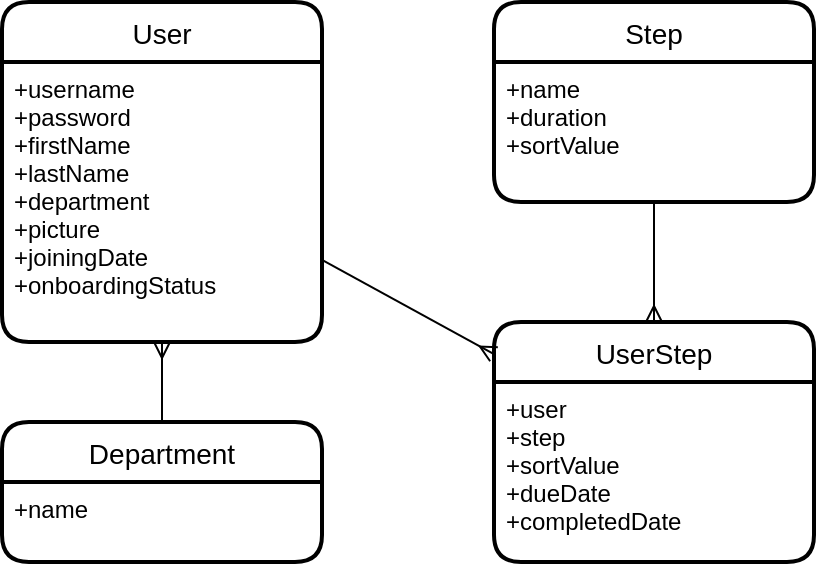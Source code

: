 <mxfile version="19.0.3" type="device"><diagram id="VvW5H-tkB36zrat7EWbQ" name="Page-1"><mxGraphModel dx="1106" dy="852" grid="1" gridSize="10" guides="1" tooltips="1" connect="1" arrows="1" fold="1" page="1" pageScale="1" pageWidth="827" pageHeight="1169" math="0" shadow="0"><root><mxCell id="0"/><mxCell id="1" parent="0"/><mxCell id="Q1n8b2JaaTL1a6PqUFnT-1" value="Department" style="swimlane;childLayout=stackLayout;horizontal=1;startSize=30;horizontalStack=0;rounded=1;fontSize=14;fontStyle=0;strokeWidth=2;resizeParent=0;resizeLast=1;shadow=0;dashed=0;align=center;" vertex="1" parent="1"><mxGeometry x="220" y="300" width="160" height="70" as="geometry"/></mxCell><mxCell id="Q1n8b2JaaTL1a6PqUFnT-2" value="+name" style="align=left;strokeColor=none;fillColor=none;spacingLeft=4;fontSize=12;verticalAlign=top;resizable=0;rotatable=0;part=1;" vertex="1" parent="Q1n8b2JaaTL1a6PqUFnT-1"><mxGeometry y="30" width="160" height="40" as="geometry"/></mxCell><mxCell id="Q1n8b2JaaTL1a6PqUFnT-3" value="User" style="swimlane;childLayout=stackLayout;horizontal=1;startSize=30;horizontalStack=0;rounded=1;fontSize=14;fontStyle=0;strokeWidth=2;resizeParent=0;resizeLast=1;shadow=0;dashed=0;align=center;" vertex="1" parent="1"><mxGeometry x="220" y="90" width="160" height="170" as="geometry"/></mxCell><mxCell id="Q1n8b2JaaTL1a6PqUFnT-4" value="+username&#10;+password&#10;+firstName&#10;+lastName&#10;+department&#10;+picture&#10;+joiningDate&#10;+onboardingStatus" style="align=left;strokeColor=none;fillColor=none;spacingLeft=4;fontSize=12;verticalAlign=top;resizable=0;rotatable=0;part=1;" vertex="1" parent="Q1n8b2JaaTL1a6PqUFnT-3"><mxGeometry y="30" width="160" height="140" as="geometry"/></mxCell><mxCell id="Q1n8b2JaaTL1a6PqUFnT-6" value="Step" style="swimlane;childLayout=stackLayout;horizontal=1;startSize=30;horizontalStack=0;rounded=1;fontSize=14;fontStyle=0;strokeWidth=2;resizeParent=0;resizeLast=1;shadow=0;dashed=0;align=center;" vertex="1" parent="1"><mxGeometry x="466" y="90" width="160" height="100" as="geometry"/></mxCell><mxCell id="Q1n8b2JaaTL1a6PqUFnT-7" value="+name&#10;+duration&#10;+sortValue" style="align=left;strokeColor=none;fillColor=none;spacingLeft=4;fontSize=12;verticalAlign=top;resizable=0;rotatable=0;part=1;" vertex="1" parent="Q1n8b2JaaTL1a6PqUFnT-6"><mxGeometry y="30" width="160" height="70" as="geometry"/></mxCell><mxCell id="Q1n8b2JaaTL1a6PqUFnT-8" value="UserStep" style="swimlane;childLayout=stackLayout;horizontal=1;startSize=30;horizontalStack=0;rounded=1;fontSize=14;fontStyle=0;strokeWidth=2;resizeParent=0;resizeLast=1;shadow=0;dashed=0;align=center;" vertex="1" parent="1"><mxGeometry x="466" y="250" width="160" height="120" as="geometry"/></mxCell><mxCell id="Q1n8b2JaaTL1a6PqUFnT-9" value="+user&#10;+step&#10;+sortValue&#10;+dueDate&#10;+completedDate" style="align=left;strokeColor=none;fillColor=none;spacingLeft=4;fontSize=12;verticalAlign=top;resizable=0;rotatable=0;part=1;" vertex="1" parent="Q1n8b2JaaTL1a6PqUFnT-8"><mxGeometry y="30" width="160" height="90" as="geometry"/></mxCell><mxCell id="Q1n8b2JaaTL1a6PqUFnT-13" value="" style="endArrow=ERmany;html=1;rounded=0;endFill=0;" edge="1" parent="1" source="Q1n8b2JaaTL1a6PqUFnT-1" target="Q1n8b2JaaTL1a6PqUFnT-4"><mxGeometry width="50" height="50" relative="1" as="geometry"><mxPoint x="426" y="290" as="sourcePoint"/><mxPoint x="476" y="240" as="targetPoint"/></mxGeometry></mxCell><mxCell id="Q1n8b2JaaTL1a6PqUFnT-14" value="" style="endArrow=ERmany;html=1;rounded=0;endFill=0;" edge="1" parent="1" source="Q1n8b2JaaTL1a6PqUFnT-6" target="Q1n8b2JaaTL1a6PqUFnT-8"><mxGeometry width="50" height="50" relative="1" as="geometry"><mxPoint x="476" y="300" as="sourcePoint"/><mxPoint x="476" y="230" as="targetPoint"/></mxGeometry></mxCell><mxCell id="Q1n8b2JaaTL1a6PqUFnT-15" value="" style="endArrow=ERmany;html=1;rounded=0;endFill=0;" edge="1" parent="1" source="Q1n8b2JaaTL1a6PqUFnT-3" target="Q1n8b2JaaTL1a6PqUFnT-8"><mxGeometry width="50" height="50" relative="1" as="geometry"><mxPoint x="576" y="200" as="sourcePoint"/><mxPoint x="576" y="340" as="targetPoint"/></mxGeometry></mxCell></root></mxGraphModel></diagram></mxfile>